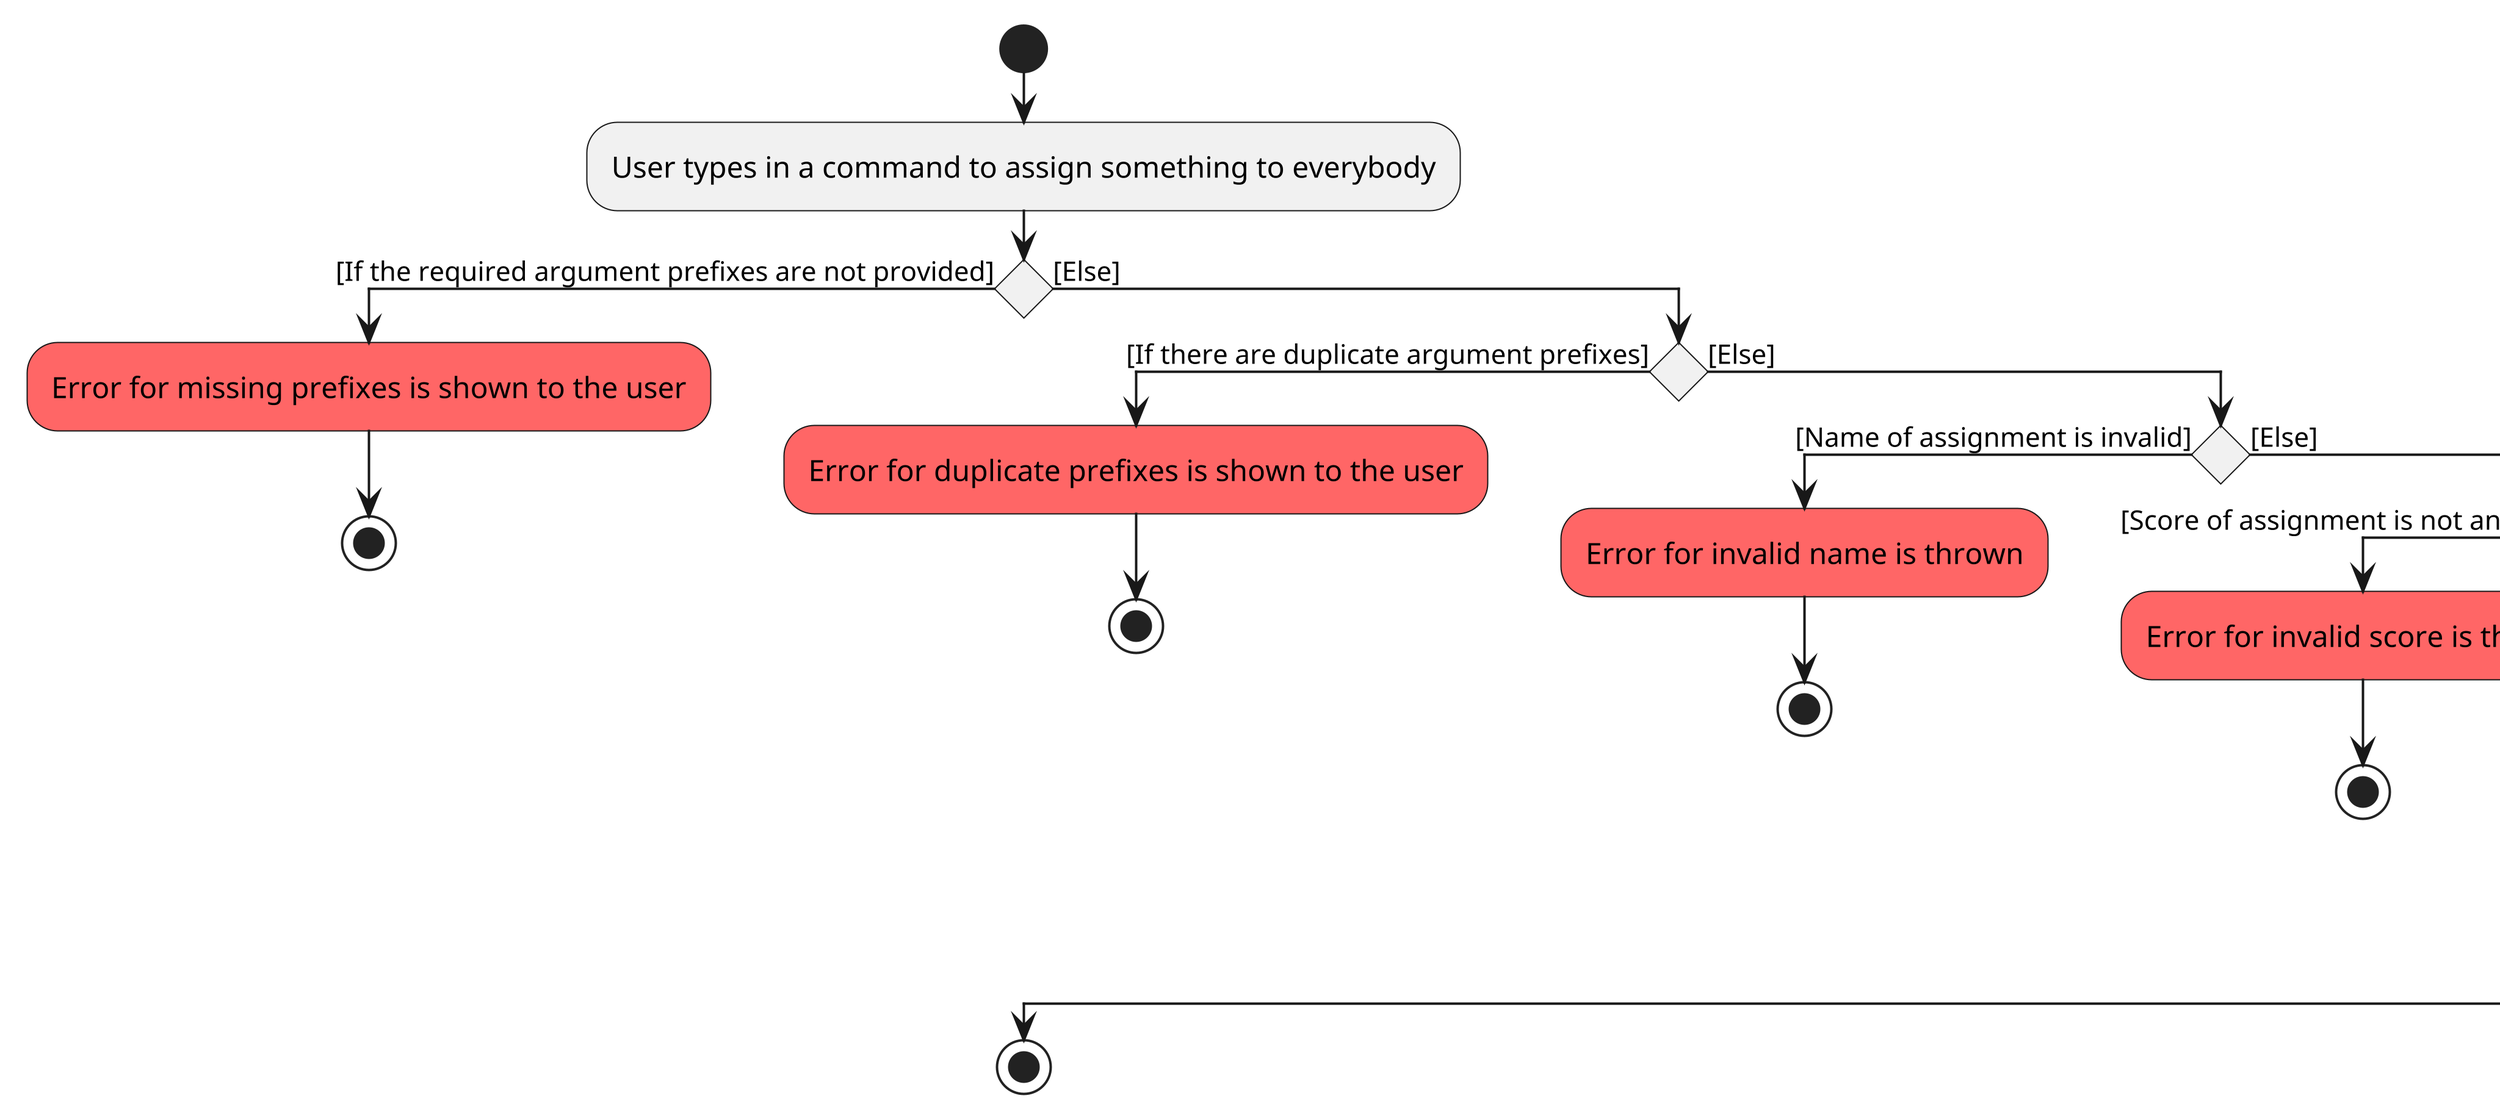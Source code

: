 @startuml
scale 5.0
'https://plantuml.com/activity-diagram-beta

start
:User types in a command to assign something to everybody;

if () then ([If the required argument prefixes are not provided])
    #FF6666:Error for missing prefixes is shown to the user;
    stop
else ([Else])
    if () then ([If there are duplicate argument prefixes])
        #FF6666:Error for duplicate prefixes is shown to the user;
        stop
    else ([Else])
        if () then ([Name of assignment is invalid])
            #FF6666:Error for invalid name is thrown;
            stop
        else ([Else])
            if () then ([Score of assignment is not an integer])
                #FF6666:Error for invalid score is thrown;
                stop
            else ([Else])
                #66FF66:Name of assignment is parsed;
                #66FF66:Score of assignment is parsed;
                #66FF66:Assignment command is returned;
            endif
        endif
    endif
endif

stop
@enduml
